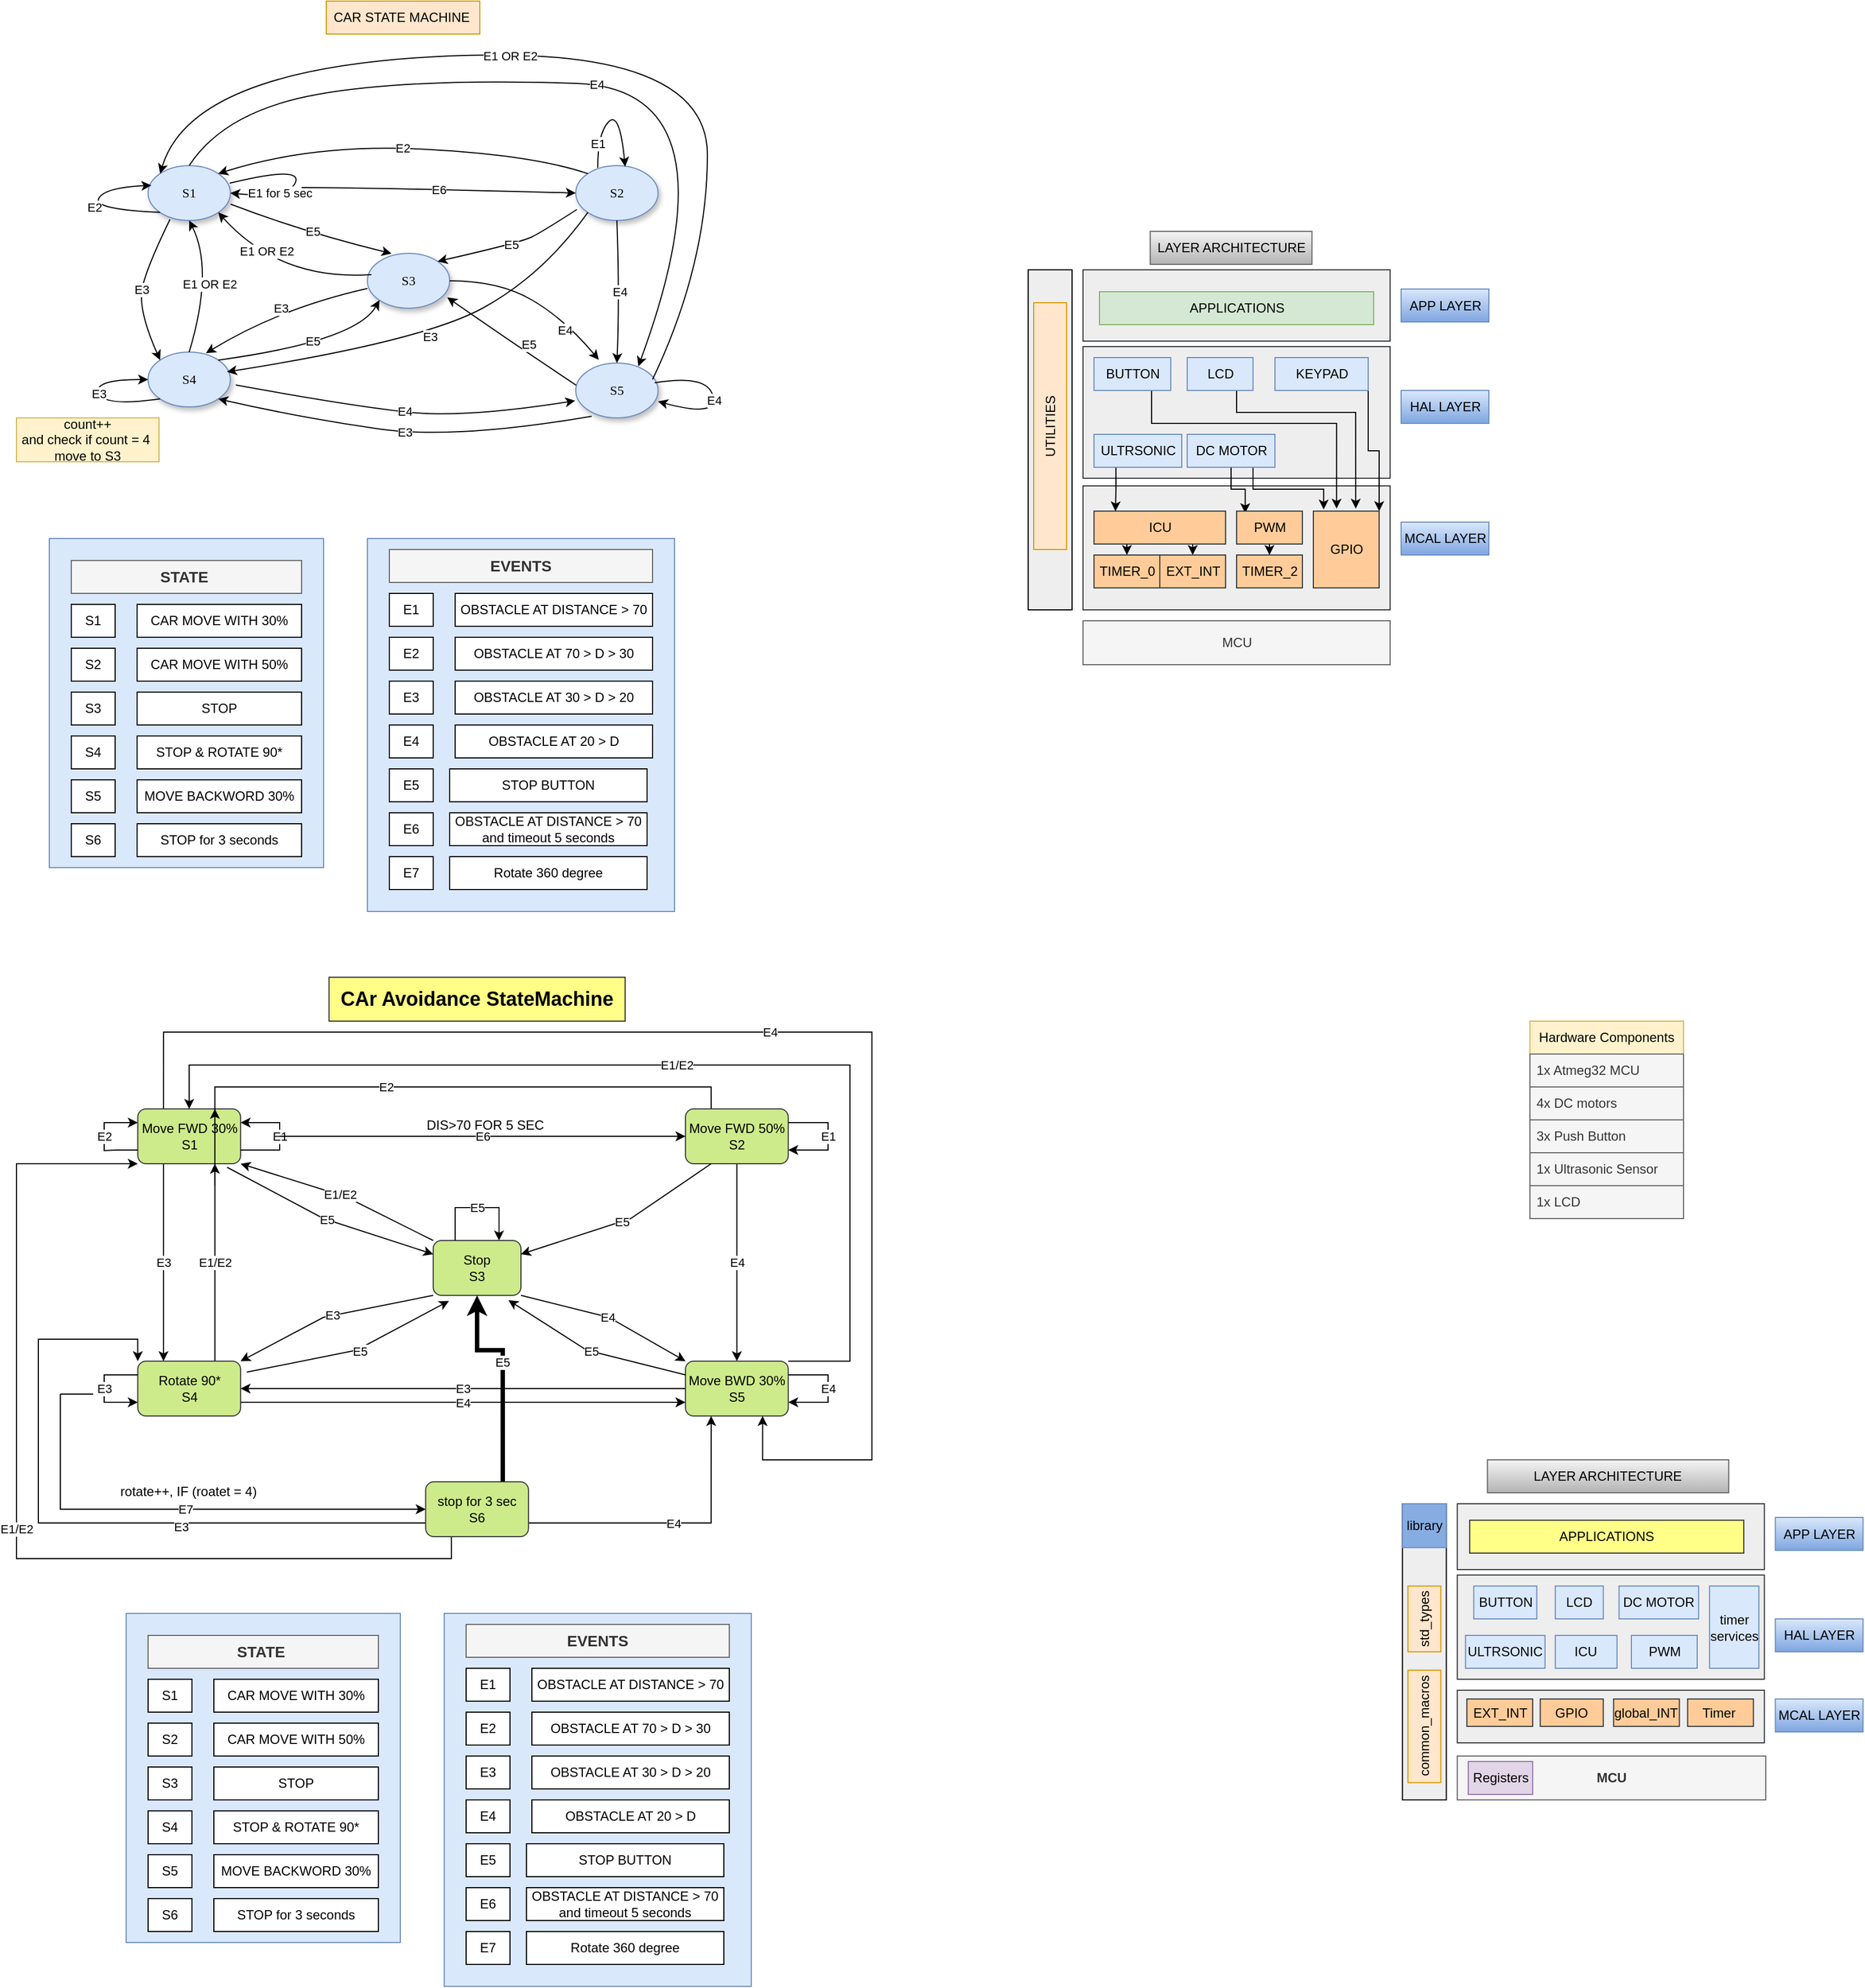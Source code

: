 <mxfile version="21.6.6" type="device">
  <diagram name="Page-1" id="42789a77-a242-8287-6e28-9cd8cfd52e62">
    <mxGraphModel dx="704" dy="357" grid="1" gridSize="10" guides="1" tooltips="1" connect="1" arrows="1" fold="1" page="1" pageScale="1" pageWidth="1100" pageHeight="850" background="none" math="0" shadow="0">
      <root>
        <mxCell id="0" />
        <mxCell id="1" parent="0" />
        <mxCell id="SS5bU4MkyFG-sna4vpcN-107" value="" style="rounded=0;whiteSpace=wrap;html=1;fillColor=#eeeeee;strokeColor=#36393d;" parent="1" vertex="1">
          <mxGeometry x="1192.5" y="265" width="280" height="65" as="geometry" />
        </mxCell>
        <mxCell id="SS5bU4MkyFG-sna4vpcN-106" value="" style="rounded=0;whiteSpace=wrap;html=1;fillColor=#eeeeee;strokeColor=#36393d;" parent="1" vertex="1">
          <mxGeometry x="1192.5" y="462" width="280" height="113" as="geometry" />
        </mxCell>
        <mxCell id="SS5bU4MkyFG-sna4vpcN-105" value="" style="rounded=0;whiteSpace=wrap;html=1;fillColor=#eeeeee;strokeColor=#36393d;" parent="1" vertex="1">
          <mxGeometry x="1192.5" y="335" width="280" height="120" as="geometry" />
        </mxCell>
        <mxCell id="1ea317790d2ca983-8" value="S3" style="ellipse;whiteSpace=wrap;html=1;rounded=0;shadow=1;comic=0;labelBackgroundColor=none;strokeWidth=1;fontFamily=Verdana;fontSize=12;align=center;fillColor=#dae8fc;strokeColor=#6c8ebf;" parent="1" vertex="1">
          <mxGeometry x="540" y="250" width="75" height="50" as="geometry" />
        </mxCell>
        <mxCell id="SS5bU4MkyFG-sna4vpcN-3" value="S1" style="ellipse;whiteSpace=wrap;html=1;rounded=0;shadow=1;comic=0;labelBackgroundColor=none;strokeWidth=1;fontFamily=Verdana;fontSize=12;align=center;fillColor=#dae8fc;strokeColor=#6c8ebf;" parent="1" vertex="1">
          <mxGeometry x="340" y="170" width="75" height="50" as="geometry" />
        </mxCell>
        <mxCell id="SS5bU4MkyFG-sna4vpcN-4" value="S2" style="ellipse;whiteSpace=wrap;html=1;rounded=0;shadow=1;comic=0;labelBackgroundColor=none;strokeWidth=1;fontFamily=Verdana;fontSize=12;align=center;fillColor=#dae8fc;strokeColor=#6c8ebf;" parent="1" vertex="1">
          <mxGeometry x="730" y="170" width="75" height="50" as="geometry" />
        </mxCell>
        <mxCell id="SS5bU4MkyFG-sna4vpcN-5" value="S4" style="ellipse;whiteSpace=wrap;html=1;rounded=0;shadow=1;comic=0;labelBackgroundColor=none;strokeWidth=1;fontFamily=Verdana;fontSize=12;align=center;fillColor=#dae8fc;strokeColor=#6c8ebf;" parent="1" vertex="1">
          <mxGeometry x="340" y="340" width="75" height="50" as="geometry" />
        </mxCell>
        <mxCell id="SS5bU4MkyFG-sna4vpcN-6" value="S5" style="ellipse;whiteSpace=wrap;html=1;rounded=0;shadow=1;comic=0;labelBackgroundColor=none;strokeWidth=1;fontFamily=Verdana;fontSize=12;align=center;fillColor=#dae8fc;strokeColor=#6c8ebf;" parent="1" vertex="1">
          <mxGeometry x="730" y="350" width="75" height="50" as="geometry" />
        </mxCell>
        <mxCell id="SS5bU4MkyFG-sna4vpcN-9" value="E2" style="curved=1;endArrow=classic;html=1;rounded=0;exitX=0;exitY=0;exitDx=0;exitDy=0;entryX=1;entryY=0;entryDx=0;entryDy=0;" parent="1" source="SS5bU4MkyFG-sna4vpcN-4" target="SS5bU4MkyFG-sna4vpcN-3" edge="1">
          <mxGeometry width="50" height="50" relative="1" as="geometry">
            <mxPoint x="570" y="310" as="sourcePoint" />
            <mxPoint x="620" y="260" as="targetPoint" />
            <Array as="points">
              <mxPoint x="690" y="160" />
              <mxPoint x="490" y="150" />
            </Array>
          </mxGeometry>
        </mxCell>
        <mxCell id="SS5bU4MkyFG-sna4vpcN-10" value="E2" style="curved=1;endArrow=classic;html=1;rounded=0;exitX=0;exitY=1;exitDx=0;exitDy=0;entryX=0.04;entryY=0.36;entryDx=0;entryDy=0;entryPerimeter=0;" parent="1" source="SS5bU4MkyFG-sna4vpcN-3" target="SS5bU4MkyFG-sna4vpcN-3" edge="1">
          <mxGeometry width="50" height="50" relative="1" as="geometry">
            <mxPoint x="280" y="150" as="sourcePoint" />
            <mxPoint x="330" y="100" as="targetPoint" />
            <Array as="points">
              <mxPoint x="290" y="210" />
              <mxPoint x="300" y="190" />
            </Array>
          </mxGeometry>
        </mxCell>
        <mxCell id="SS5bU4MkyFG-sna4vpcN-11" value="E1 OR E2" style="curved=1;endArrow=classic;html=1;rounded=0;exitX=0.5;exitY=0;exitDx=0;exitDy=0;entryX=0.5;entryY=1;entryDx=0;entryDy=0;" parent="1" source="SS5bU4MkyFG-sna4vpcN-5" target="SS5bU4MkyFG-sna4vpcN-3" edge="1">
          <mxGeometry width="50" height="50" relative="1" as="geometry">
            <mxPoint x="370" y="315" as="sourcePoint" />
            <mxPoint x="420" y="265" as="targetPoint" />
            <Array as="points">
              <mxPoint x="400" y="265" />
            </Array>
          </mxGeometry>
        </mxCell>
        <mxCell id="SS5bU4MkyFG-sna4vpcN-12" value="E3" style="curved=1;endArrow=classic;html=1;rounded=0;exitX=0.267;exitY=0.98;exitDx=0;exitDy=0;exitPerimeter=0;entryX=0;entryY=0;entryDx=0;entryDy=0;" parent="1" source="SS5bU4MkyFG-sna4vpcN-3" target="SS5bU4MkyFG-sna4vpcN-5" edge="1">
          <mxGeometry width="50" height="50" relative="1" as="geometry">
            <mxPoint x="210" y="320" as="sourcePoint" />
            <mxPoint x="260" y="270" as="targetPoint" />
            <Array as="points">
              <mxPoint x="340" y="260" />
              <mxPoint x="330" y="300" />
            </Array>
          </mxGeometry>
        </mxCell>
        <mxCell id="SS5bU4MkyFG-sna4vpcN-13" value="E3" style="curved=1;endArrow=classic;html=1;rounded=0;entryX=0;entryY=0.5;entryDx=0;entryDy=0;exitX=0;exitY=1;exitDx=0;exitDy=0;" parent="1" source="SS5bU4MkyFG-sna4vpcN-5" target="SS5bU4MkyFG-sna4vpcN-5" edge="1">
          <mxGeometry width="50" height="50" relative="1" as="geometry">
            <mxPoint x="250" y="420" as="sourcePoint" />
            <mxPoint x="300" y="370" as="targetPoint" />
            <Array as="points">
              <mxPoint x="300" y="390" />
              <mxPoint x="290" y="365" />
            </Array>
          </mxGeometry>
        </mxCell>
        <mxCell id="SS5bU4MkyFG-sna4vpcN-14" value="E1 OR E2" style="curved=1;endArrow=classic;html=1;rounded=0;exitX=0.049;exitY=0.387;exitDx=0;exitDy=0;entryX=1;entryY=1;entryDx=0;entryDy=0;exitPerimeter=0;" parent="1" source="1ea317790d2ca983-8" target="SS5bU4MkyFG-sna4vpcN-3" edge="1">
          <mxGeometry x="0.337" y="-9" width="50" height="50" relative="1" as="geometry">
            <mxPoint x="460" y="250" as="sourcePoint" />
            <mxPoint x="510" y="200" as="targetPoint" />
            <Array as="points">
              <mxPoint x="460" y="275" />
            </Array>
            <mxPoint as="offset" />
          </mxGeometry>
        </mxCell>
        <mxCell id="SS5bU4MkyFG-sna4vpcN-15" value="E3" style="curved=1;endArrow=classic;html=1;rounded=0;exitX=0;exitY=0.64;exitDx=0;exitDy=0;exitPerimeter=0;entryX=0.704;entryY=0.02;entryDx=0;entryDy=0;entryPerimeter=0;" parent="1" source="1ea317790d2ca983-8" target="SS5bU4MkyFG-sna4vpcN-5" edge="1">
          <mxGeometry width="50" height="50" relative="1" as="geometry">
            <mxPoint x="440" y="390" as="sourcePoint" />
            <mxPoint x="490" y="340" as="targetPoint" />
            <Array as="points">
              <mxPoint x="460" y="300" />
            </Array>
          </mxGeometry>
        </mxCell>
        <mxCell id="SS5bU4MkyFG-sna4vpcN-16" value="E4" style="curved=1;endArrow=classic;html=1;rounded=0;exitX=1;exitY=0.5;exitDx=0;exitDy=0;entryX=0.28;entryY=-0.06;entryDx=0;entryDy=0;entryPerimeter=0;" parent="1" source="1ea317790d2ca983-8" target="SS5bU4MkyFG-sna4vpcN-6" edge="1">
          <mxGeometry x="0.501" y="-6" width="50" height="50" relative="1" as="geometry">
            <mxPoint x="670" y="280" as="sourcePoint" />
            <mxPoint x="720" y="230" as="targetPoint" />
            <Array as="points">
              <mxPoint x="660" y="275" />
              <mxPoint x="720" y="310" />
            </Array>
            <mxPoint as="offset" />
          </mxGeometry>
        </mxCell>
        <mxCell id="SS5bU4MkyFG-sna4vpcN-17" value="E4" style="curved=1;endArrow=classic;html=1;rounded=0;exitX=0.96;exitY=0.36;exitDx=0;exitDy=0;exitPerimeter=0;entryX=1;entryY=0.7;entryDx=0;entryDy=0;entryPerimeter=0;" parent="1" source="SS5bU4MkyFG-sna4vpcN-6" target="SS5bU4MkyFG-sna4vpcN-6" edge="1">
          <mxGeometry width="50" height="50" relative="1" as="geometry">
            <mxPoint x="830" y="340" as="sourcePoint" />
            <mxPoint x="880" y="290" as="targetPoint" />
            <Array as="points">
              <mxPoint x="850" y="360" />
              <mxPoint x="860" y="400" />
            </Array>
          </mxGeometry>
        </mxCell>
        <mxCell id="SS5bU4MkyFG-sna4vpcN-18" value="E4" style="curved=1;endArrow=classic;html=1;rounded=0;exitX=0.5;exitY=1;exitDx=0;exitDy=0;entryX=0.5;entryY=0;entryDx=0;entryDy=0;" parent="1" source="SS5bU4MkyFG-sna4vpcN-4" target="SS5bU4MkyFG-sna4vpcN-6" edge="1">
          <mxGeometry width="50" height="50" relative="1" as="geometry">
            <mxPoint x="830" y="230" as="sourcePoint" />
            <mxPoint x="880" y="180" as="targetPoint" />
            <Array as="points">
              <mxPoint x="770" y="290" />
            </Array>
          </mxGeometry>
        </mxCell>
        <mxCell id="SS5bU4MkyFG-sna4vpcN-19" value="E4" style="curved=1;endArrow=classic;html=1;rounded=0;exitX=0.5;exitY=0;exitDx=0;exitDy=0;entryX=0.76;entryY=0.06;entryDx=0;entryDy=0;entryPerimeter=0;" parent="1" source="SS5bU4MkyFG-sna4vpcN-3" target="SS5bU4MkyFG-sna4vpcN-6" edge="1">
          <mxGeometry width="50" height="50" relative="1" as="geometry">
            <mxPoint x="400" y="120" as="sourcePoint" />
            <mxPoint x="450" y="70" as="targetPoint" />
            <Array as="points">
              <mxPoint x="410" y="120" />
              <mxPoint x="580" y="90" />
              <mxPoint x="880" y="100" />
            </Array>
          </mxGeometry>
        </mxCell>
        <mxCell id="SS5bU4MkyFG-sna4vpcN-20" value="E1 OR E2" style="curved=1;endArrow=classic;html=1;rounded=0;exitX=0.933;exitY=0.3;exitDx=0;exitDy=0;exitPerimeter=0;entryX=0;entryY=0;entryDx=0;entryDy=0;" parent="1" source="SS5bU4MkyFG-sna4vpcN-6" target="SS5bU4MkyFG-sna4vpcN-3" edge="1">
          <mxGeometry x="0.118" y="2" width="50" height="50" relative="1" as="geometry">
            <mxPoint x="830" y="340" as="sourcePoint" />
            <mxPoint x="880" y="290" as="targetPoint" />
            <Array as="points">
              <mxPoint x="850" y="260" />
              <mxPoint x="850" y="60" />
              <mxPoint x="380" y="80" />
            </Array>
            <mxPoint as="offset" />
          </mxGeometry>
        </mxCell>
        <mxCell id="SS5bU4MkyFG-sna4vpcN-21" value="E4" style="curved=1;endArrow=classic;html=1;rounded=0;entryX=-0.007;entryY=0.687;entryDx=0;entryDy=0;entryPerimeter=0;" parent="1" target="SS5bU4MkyFG-sna4vpcN-6" edge="1">
          <mxGeometry width="50" height="50" relative="1" as="geometry">
            <mxPoint x="420" y="370" as="sourcePoint" />
            <mxPoint x="620" y="300" as="targetPoint" />
            <Array as="points">
              <mxPoint x="530" y="390" />
              <mxPoint x="630" y="400" />
            </Array>
          </mxGeometry>
        </mxCell>
        <mxCell id="SS5bU4MkyFG-sna4vpcN-22" value="E3" style="curved=1;endArrow=classic;html=1;rounded=0;entryX=1;entryY=1;entryDx=0;entryDy=0;exitX=0.193;exitY=0.97;exitDx=0;exitDy=0;exitPerimeter=0;" parent="1" source="SS5bU4MkyFG-sna4vpcN-6" target="SS5bU4MkyFG-sna4vpcN-5" edge="1">
          <mxGeometry width="50" height="50" relative="1" as="geometry">
            <mxPoint x="460" y="430" as="sourcePoint" />
            <mxPoint x="510" y="380" as="targetPoint" />
            <Array as="points">
              <mxPoint x="620" y="420" />
              <mxPoint x="480" y="400" />
            </Array>
          </mxGeometry>
        </mxCell>
        <mxCell id="SS5bU4MkyFG-sna4vpcN-23" value="E3" style="curved=1;endArrow=classic;html=1;rounded=0;exitX=0;exitY=1;exitDx=0;exitDy=0;entryX=0.96;entryY=0.36;entryDx=0;entryDy=0;entryPerimeter=0;" parent="1" source="SS5bU4MkyFG-sna4vpcN-4" target="SS5bU4MkyFG-sna4vpcN-5" edge="1">
          <mxGeometry width="50" height="50" relative="1" as="geometry">
            <mxPoint x="630" y="260" as="sourcePoint" />
            <mxPoint x="680" y="210" as="targetPoint" />
            <Array as="points">
              <mxPoint x="700" y="270" />
              <mxPoint x="590" y="330" />
            </Array>
          </mxGeometry>
        </mxCell>
        <mxCell id="SS5bU4MkyFG-sna4vpcN-24" value="E1" style="curved=1;endArrow=classic;html=1;rounded=0;exitX=0.267;exitY=0.04;exitDx=0;exitDy=0;exitPerimeter=0;entryX=0.6;entryY=0.02;entryDx=0;entryDy=0;entryPerimeter=0;" parent="1" source="SS5bU4MkyFG-sna4vpcN-4" target="SS5bU4MkyFG-sna4vpcN-4" edge="1">
          <mxGeometry x="-0.606" width="50" height="50" relative="1" as="geometry">
            <mxPoint x="710" y="150" as="sourcePoint" />
            <mxPoint x="760" y="100" as="targetPoint" />
            <Array as="points">
              <mxPoint x="750" y="140" />
              <mxPoint x="770" y="120" />
            </Array>
            <mxPoint as="offset" />
          </mxGeometry>
        </mxCell>
        <mxCell id="SS5bU4MkyFG-sna4vpcN-72" value="CAR STATE MACHINE&amp;nbsp;" style="text;html=1;strokeColor=#d79b00;fillColor=#ffe6cc;align=center;verticalAlign=middle;whiteSpace=wrap;rounded=0;" parent="1" vertex="1">
          <mxGeometry x="502.5" y="20" width="140" height="30" as="geometry" />
        </mxCell>
        <mxCell id="SS5bU4MkyFG-sna4vpcN-73" value="APPLICATIONS" style="rounded=0;whiteSpace=wrap;html=1;fillColor=#d5e8d4;strokeColor=#82b366;" parent="1" vertex="1">
          <mxGeometry x="1207.5" y="285" width="250" height="30" as="geometry" />
        </mxCell>
        <mxCell id="SS5bU4MkyFG-sna4vpcN-97" style="edgeStyle=orthogonalEdgeStyle;rounded=0;orthogonalLoop=1;jettySize=auto;html=1;exitX=0.5;exitY=1;exitDx=0;exitDy=0;entryX=0.131;entryY=0.061;entryDx=0;entryDy=0;entryPerimeter=0;" parent="1" source="SS5bU4MkyFG-sna4vpcN-75" target="SS5bU4MkyFG-sna4vpcN-84" edge="1">
          <mxGeometry relative="1" as="geometry" />
        </mxCell>
        <mxCell id="SS5bU4MkyFG-sna4vpcN-98" style="edgeStyle=orthogonalEdgeStyle;rounded=0;orthogonalLoop=1;jettySize=auto;html=1;exitX=0.75;exitY=1;exitDx=0;exitDy=0;entryX=0.157;entryY=-0.021;entryDx=0;entryDy=0;entryPerimeter=0;" parent="1" source="SS5bU4MkyFG-sna4vpcN-75" target="SS5bU4MkyFG-sna4vpcN-85" edge="1">
          <mxGeometry relative="1" as="geometry" />
        </mxCell>
        <mxCell id="SS5bU4MkyFG-sna4vpcN-75" value="DC MOTOR" style="rounded=0;whiteSpace=wrap;html=1;fillColor=#dae8fc;strokeColor=#6c8ebf;" parent="1" vertex="1">
          <mxGeometry x="1287.5" y="415" width="80" height="30" as="geometry" />
        </mxCell>
        <mxCell id="SS5bU4MkyFG-sna4vpcN-96" style="edgeStyle=orthogonalEdgeStyle;rounded=0;orthogonalLoop=1;jettySize=auto;html=1;exitX=0.25;exitY=1;exitDx=0;exitDy=0;entryX=0.163;entryY=0.006;entryDx=0;entryDy=0;entryPerimeter=0;" parent="1" source="SS5bU4MkyFG-sna4vpcN-76" target="SS5bU4MkyFG-sna4vpcN-81" edge="1">
          <mxGeometry relative="1" as="geometry" />
        </mxCell>
        <mxCell id="SS5bU4MkyFG-sna4vpcN-76" value="ULTRSONIC" style="rounded=0;whiteSpace=wrap;html=1;fillColor=#dae8fc;strokeColor=#6c8ebf;" parent="1" vertex="1">
          <mxGeometry x="1202.5" y="415" width="80" height="30" as="geometry" />
        </mxCell>
        <mxCell id="SS5bU4MkyFG-sna4vpcN-103" style="edgeStyle=orthogonalEdgeStyle;rounded=0;orthogonalLoop=1;jettySize=auto;html=1;exitX=0.75;exitY=1;exitDx=0;exitDy=0;entryX=0.353;entryY=-0.033;entryDx=0;entryDy=0;entryPerimeter=0;" parent="1" source="SS5bU4MkyFG-sna4vpcN-77" target="SS5bU4MkyFG-sna4vpcN-85" edge="1">
          <mxGeometry relative="1" as="geometry">
            <Array as="points">
              <mxPoint x="1255.5" y="405" />
              <mxPoint x="1423.5" y="405" />
            </Array>
          </mxGeometry>
        </mxCell>
        <mxCell id="SS5bU4MkyFG-sna4vpcN-77" value="BUTTON" style="rounded=0;whiteSpace=wrap;html=1;fillColor=#dae8fc;strokeColor=#6c8ebf;" parent="1" vertex="1">
          <mxGeometry x="1202.5" y="345" width="70" height="30" as="geometry" />
        </mxCell>
        <mxCell id="SS5bU4MkyFG-sna4vpcN-102" style="edgeStyle=orthogonalEdgeStyle;rounded=0;orthogonalLoop=1;jettySize=auto;html=1;exitX=1;exitY=1;exitDx=0;exitDy=0;entryX=1;entryY=0;entryDx=0;entryDy=0;" parent="1" source="SS5bU4MkyFG-sna4vpcN-78" target="SS5bU4MkyFG-sna4vpcN-85" edge="1">
          <mxGeometry relative="1" as="geometry" />
        </mxCell>
        <mxCell id="SS5bU4MkyFG-sna4vpcN-78" value="KEYPAD" style="rounded=0;whiteSpace=wrap;html=1;fillColor=#dae8fc;strokeColor=#6c8ebf;" parent="1" vertex="1">
          <mxGeometry x="1367.5" y="345" width="85" height="30" as="geometry" />
        </mxCell>
        <mxCell id="SS5bU4MkyFG-sna4vpcN-104" style="edgeStyle=orthogonalEdgeStyle;rounded=0;orthogonalLoop=1;jettySize=auto;html=1;exitX=0.75;exitY=1;exitDx=0;exitDy=0;entryX=0.644;entryY=-0.033;entryDx=0;entryDy=0;entryPerimeter=0;" parent="1" source="SS5bU4MkyFG-sna4vpcN-79" target="SS5bU4MkyFG-sna4vpcN-85" edge="1">
          <mxGeometry relative="1" as="geometry">
            <Array as="points">
              <mxPoint x="1332.5" y="395" />
              <mxPoint x="1441.5" y="395" />
            </Array>
          </mxGeometry>
        </mxCell>
        <mxCell id="SS5bU4MkyFG-sna4vpcN-79" value="LCD" style="rounded=0;whiteSpace=wrap;html=1;fillColor=#dae8fc;strokeColor=#6c8ebf;" parent="1" vertex="1">
          <mxGeometry x="1287.5" y="345" width="60" height="30" as="geometry" />
        </mxCell>
        <mxCell id="SS5bU4MkyFG-sna4vpcN-88" style="edgeStyle=orthogonalEdgeStyle;rounded=0;orthogonalLoop=1;jettySize=auto;html=1;exitX=0.25;exitY=1;exitDx=0;exitDy=0;entryX=0.5;entryY=0;entryDx=0;entryDy=0;" parent="1" source="SS5bU4MkyFG-sna4vpcN-81" target="SS5bU4MkyFG-sna4vpcN-82" edge="1">
          <mxGeometry relative="1" as="geometry" />
        </mxCell>
        <mxCell id="SS5bU4MkyFG-sna4vpcN-89" style="edgeStyle=orthogonalEdgeStyle;rounded=0;orthogonalLoop=1;jettySize=auto;html=1;exitX=0.75;exitY=1;exitDx=0;exitDy=0;entryX=0.5;entryY=0;entryDx=0;entryDy=0;" parent="1" source="SS5bU4MkyFG-sna4vpcN-81" target="SS5bU4MkyFG-sna4vpcN-83" edge="1">
          <mxGeometry relative="1" as="geometry" />
        </mxCell>
        <mxCell id="SS5bU4MkyFG-sna4vpcN-81" value="ICU" style="rounded=0;whiteSpace=wrap;html=1;fillColor=#ffcc99;strokeColor=#36393d;" parent="1" vertex="1">
          <mxGeometry x="1202.5" y="485" width="120" height="30" as="geometry" />
        </mxCell>
        <mxCell id="SS5bU4MkyFG-sna4vpcN-82" value="TIMER_0" style="rounded=0;whiteSpace=wrap;html=1;fillColor=#ffcc99;strokeColor=#36393d;" parent="1" vertex="1">
          <mxGeometry x="1202.5" y="525" width="60" height="30" as="geometry" />
        </mxCell>
        <mxCell id="SS5bU4MkyFG-sna4vpcN-83" value="EXT_INT" style="rounded=0;whiteSpace=wrap;html=1;fillColor=#ffcc99;strokeColor=#36393d;" parent="1" vertex="1">
          <mxGeometry x="1262.5" y="525" width="60" height="30" as="geometry" />
        </mxCell>
        <mxCell id="SS5bU4MkyFG-sna4vpcN-90" style="edgeStyle=orthogonalEdgeStyle;rounded=0;orthogonalLoop=1;jettySize=auto;html=1;exitX=0.5;exitY=1;exitDx=0;exitDy=0;entryX=0.5;entryY=0;entryDx=0;entryDy=0;" parent="1" source="SS5bU4MkyFG-sna4vpcN-84" target="SS5bU4MkyFG-sna4vpcN-86" edge="1">
          <mxGeometry relative="1" as="geometry" />
        </mxCell>
        <mxCell id="SS5bU4MkyFG-sna4vpcN-84" value="PWM" style="rounded=0;whiteSpace=wrap;html=1;fillColor=#ffcc99;strokeColor=#36393d;" parent="1" vertex="1">
          <mxGeometry x="1332.5" y="485" width="60" height="30" as="geometry" />
        </mxCell>
        <mxCell id="SS5bU4MkyFG-sna4vpcN-85" value="GPIO" style="rounded=0;whiteSpace=wrap;html=1;fillColor=#ffcc99;strokeColor=#36393d;" parent="1" vertex="1">
          <mxGeometry x="1402.5" y="485" width="60" height="70" as="geometry" />
        </mxCell>
        <mxCell id="SS5bU4MkyFG-sna4vpcN-86" value="TIMER_2" style="rounded=0;whiteSpace=wrap;html=1;fillColor=#ffcc99;strokeColor=#36393d;" parent="1" vertex="1">
          <mxGeometry x="1332.5" y="525" width="60" height="30" as="geometry" />
        </mxCell>
        <mxCell id="DvRveqG8JQxmg89XwYBU-1" value="" style="rounded=0;whiteSpace=wrap;html=1;fillColor=#eeeeee;" parent="1" vertex="1">
          <mxGeometry x="1142.5" y="265" width="40" height="310" as="geometry" />
        </mxCell>
        <mxCell id="DvRveqG8JQxmg89XwYBU-2" value="UTILITIES" style="text;html=1;strokeColor=#d79b00;fillColor=#ffe6cc;align=center;verticalAlign=middle;whiteSpace=wrap;rounded=0;rotation=-90;" parent="1" vertex="1">
          <mxGeometry x="1050" y="392.5" width="225" height="30" as="geometry" />
        </mxCell>
        <mxCell id="DvRveqG8JQxmg89XwYBU-3" value="MCU" style="rounded=0;whiteSpace=wrap;html=1;fillColor=#f5f5f5;fontColor=#333333;strokeColor=#666666;" parent="1" vertex="1">
          <mxGeometry x="1192.5" y="585" width="280" height="40" as="geometry" />
        </mxCell>
        <mxCell id="DvRveqG8JQxmg89XwYBU-4" value="LAYER ARCHITECTURE" style="text;html=1;strokeColor=#666666;fillColor=#f5f5f5;align=center;verticalAlign=middle;whiteSpace=wrap;rounded=0;gradientColor=#b3b3b3;" parent="1" vertex="1">
          <mxGeometry x="1253.75" y="230" width="147.5" height="30" as="geometry" />
        </mxCell>
        <mxCell id="DvRveqG8JQxmg89XwYBU-5" value="APP LAYER" style="text;html=1;strokeColor=#6c8ebf;fillColor=#dae8fc;align=center;verticalAlign=middle;whiteSpace=wrap;rounded=0;gradientColor=#7ea6e0;" parent="1" vertex="1">
          <mxGeometry x="1482.5" y="282.5" width="80" height="30" as="geometry" />
        </mxCell>
        <mxCell id="DvRveqG8JQxmg89XwYBU-8" value="HAL LAYER" style="text;html=1;strokeColor=#6c8ebf;fillColor=#dae8fc;align=center;verticalAlign=middle;whiteSpace=wrap;rounded=0;gradientColor=#7ea6e0;" parent="1" vertex="1">
          <mxGeometry x="1482.5" y="375" width="80" height="30" as="geometry" />
        </mxCell>
        <mxCell id="DvRveqG8JQxmg89XwYBU-9" value="MCAL LAYER" style="text;html=1;strokeColor=#6c8ebf;fillColor=#dae8fc;align=center;verticalAlign=middle;whiteSpace=wrap;rounded=0;gradientColor=#7ea6e0;" parent="1" vertex="1">
          <mxGeometry x="1482.5" y="495" width="80" height="30" as="geometry" />
        </mxCell>
        <mxCell id="9ENpz1L2fsChAozrD9hT-6" value="E5" style="curved=1;endArrow=classic;html=1;rounded=0;entryX=1;entryY=0;entryDx=0;entryDy=0;exitX=0.013;exitY=0.8;exitDx=0;exitDy=0;exitPerimeter=0;" parent="1" source="SS5bU4MkyFG-sna4vpcN-4" target="1ea317790d2ca983-8" edge="1">
          <mxGeometry width="50" height="50" relative="1" as="geometry">
            <mxPoint x="660" y="270" as="sourcePoint" />
            <mxPoint x="710" y="220" as="targetPoint" />
            <Array as="points">
              <mxPoint x="700" y="230" />
              <mxPoint x="680" y="240" />
            </Array>
          </mxGeometry>
        </mxCell>
        <mxCell id="9ENpz1L2fsChAozrD9hT-7" value="E5" style="curved=1;endArrow=classic;html=1;rounded=0;entryX=0.971;entryY=0.803;entryDx=0;entryDy=0;exitX=0.004;exitY=0.403;exitDx=0;exitDy=0;exitPerimeter=0;entryPerimeter=0;" parent="1" source="SS5bU4MkyFG-sna4vpcN-6" target="1ea317790d2ca983-8" edge="1">
          <mxGeometry x="-0.206" y="-7" width="50" height="50" relative="1" as="geometry">
            <mxPoint x="741" y="220" as="sourcePoint" />
            <mxPoint x="614" y="267" as="targetPoint" />
            <Array as="points">
              <mxPoint x="670" y="330" />
            </Array>
            <mxPoint as="offset" />
          </mxGeometry>
        </mxCell>
        <mxCell id="9ENpz1L2fsChAozrD9hT-11" value="E5" style="curved=1;endArrow=classic;html=1;rounded=0;exitX=1;exitY=0;exitDx=0;exitDy=0;entryX=0;entryY=1;entryDx=0;entryDy=0;" parent="1" source="SS5bU4MkyFG-sna4vpcN-5" target="1ea317790d2ca983-8" edge="1">
          <mxGeometry x="0.03" y="5" width="50" height="50" relative="1" as="geometry">
            <mxPoint x="561" y="303" as="sourcePoint" />
            <mxPoint x="590" y="360" as="targetPoint" />
            <Array as="points">
              <mxPoint x="530" y="330" />
            </Array>
            <mxPoint as="offset" />
          </mxGeometry>
        </mxCell>
        <mxCell id="9ENpz1L2fsChAozrD9hT-12" value="E5" style="curved=1;endArrow=classic;html=1;rounded=0;entryX=0.293;entryY=0.003;entryDx=0;entryDy=0;exitX=1.004;exitY=0.703;exitDx=0;exitDy=0;entryPerimeter=0;exitPerimeter=0;" parent="1" source="SS5bU4MkyFG-sna4vpcN-3" target="1ea317790d2ca983-8" edge="1">
          <mxGeometry x="0.028" y="2" width="50" height="50" relative="1" as="geometry">
            <mxPoint x="370" y="80" as="sourcePoint" />
            <mxPoint x="230" y="140" as="targetPoint" />
            <Array as="points">
              <mxPoint x="480" y="230" />
            </Array>
            <mxPoint as="offset" />
          </mxGeometry>
        </mxCell>
        <mxCell id="9ENpz1L2fsChAozrD9hT-17" value="E1 for 5 sec" style="curved=1;endArrow=classic;html=1;rounded=0;exitX=0.993;exitY=0.32;exitDx=0;exitDy=0;entryX=1;entryY=0.5;entryDx=0;entryDy=0;exitPerimeter=0;" parent="1" source="SS5bU4MkyFG-sna4vpcN-3" target="SS5bU4MkyFG-sna4vpcN-3" edge="1">
          <mxGeometry x="0.417" y="-4" width="50" height="50" relative="1" as="geometry">
            <mxPoint x="520" y="205" as="sourcePoint" />
            <mxPoint x="512" y="180" as="targetPoint" />
            <Array as="points">
              <mxPoint x="480" y="170" />
              <mxPoint x="469" y="200" />
            </Array>
            <mxPoint as="offset" />
          </mxGeometry>
        </mxCell>
        <mxCell id="9ENpz1L2fsChAozrD9hT-18" value="E6" style="curved=1;endArrow=classic;html=1;rounded=0;entryX=0;entryY=0.5;entryDx=0;entryDy=0;" parent="1" target="SS5bU4MkyFG-sna4vpcN-4" edge="1">
          <mxGeometry width="50" height="50" relative="1" as="geometry">
            <mxPoint x="480" y="190" as="sourcePoint" />
            <mxPoint x="590" y="200" as="targetPoint" />
            <Array as="points">
              <mxPoint x="540" y="190" />
            </Array>
          </mxGeometry>
        </mxCell>
        <mxCell id="9ENpz1L2fsChAozrD9hT-19" value="count++&lt;br&gt;and check if count = 4&amp;nbsp;&lt;br&gt;move to S3" style="text;html=1;strokeColor=#d6b656;fillColor=#fff2cc;align=center;verticalAlign=middle;whiteSpace=wrap;rounded=0;" parent="1" vertex="1">
          <mxGeometry x="220" y="400" width="130" height="40" as="geometry" />
        </mxCell>
        <mxCell id="SS5bU4MkyFG-sna4vpcN-51" value="" style="rounded=0;whiteSpace=wrap;html=1;fillColor=#dae8fc;strokeColor=#6c8ebf;" parent="1" vertex="1">
          <mxGeometry x="250" y="510" width="250" height="300" as="geometry" />
        </mxCell>
        <mxCell id="SS5bU4MkyFG-sna4vpcN-39" value="&lt;font style=&quot;font-size: 14px;&quot;&gt;&lt;b&gt;STATE&amp;nbsp;&lt;/b&gt;&lt;/font&gt;" style="rounded=0;whiteSpace=wrap;html=1;fillColor=#f5f5f5;fontColor=#333333;strokeColor=#666666;" parent="1" vertex="1">
          <mxGeometry x="270" y="530" width="210" height="30" as="geometry" />
        </mxCell>
        <mxCell id="SS5bU4MkyFG-sna4vpcN-40" value="S1" style="rounded=0;whiteSpace=wrap;html=1;" parent="1" vertex="1">
          <mxGeometry x="270" y="570" width="40" height="30" as="geometry" />
        </mxCell>
        <mxCell id="SS5bU4MkyFG-sna4vpcN-41" value="S2" style="rounded=0;whiteSpace=wrap;html=1;" parent="1" vertex="1">
          <mxGeometry x="270" y="610" width="40" height="30" as="geometry" />
        </mxCell>
        <mxCell id="SS5bU4MkyFG-sna4vpcN-42" value="S3" style="rounded=0;whiteSpace=wrap;html=1;" parent="1" vertex="1">
          <mxGeometry x="270" y="650" width="40" height="30" as="geometry" />
        </mxCell>
        <mxCell id="SS5bU4MkyFG-sna4vpcN-43" value="S4" style="rounded=0;whiteSpace=wrap;html=1;" parent="1" vertex="1">
          <mxGeometry x="270" y="690" width="40" height="30" as="geometry" />
        </mxCell>
        <mxCell id="SS5bU4MkyFG-sna4vpcN-44" value="S5" style="rounded=0;whiteSpace=wrap;html=1;" parent="1" vertex="1">
          <mxGeometry x="270" y="730" width="40" height="30" as="geometry" />
        </mxCell>
        <mxCell id="SS5bU4MkyFG-sna4vpcN-45" value="CAR MOVE WITH 30%" style="rounded=0;whiteSpace=wrap;html=1;" parent="1" vertex="1">
          <mxGeometry x="330" y="570" width="150" height="30" as="geometry" />
        </mxCell>
        <mxCell id="SS5bU4MkyFG-sna4vpcN-47" value="CAR MOVE WITH 50%" style="rounded=0;whiteSpace=wrap;html=1;" parent="1" vertex="1">
          <mxGeometry x="330" y="610" width="150" height="30" as="geometry" />
        </mxCell>
        <mxCell id="SS5bU4MkyFG-sna4vpcN-48" value="STOP" style="rounded=0;whiteSpace=wrap;html=1;" parent="1" vertex="1">
          <mxGeometry x="330" y="650" width="150" height="30" as="geometry" />
        </mxCell>
        <mxCell id="SS5bU4MkyFG-sna4vpcN-49" value="STOP &amp;amp; ROTATE 90*" style="rounded=0;whiteSpace=wrap;html=1;" parent="1" vertex="1">
          <mxGeometry x="330" y="690" width="150" height="30" as="geometry" />
        </mxCell>
        <mxCell id="SS5bU4MkyFG-sna4vpcN-50" value="MOVE BACKWORD 30%" style="rounded=0;whiteSpace=wrap;html=1;" parent="1" vertex="1">
          <mxGeometry x="330" y="730" width="150" height="30" as="geometry" />
        </mxCell>
        <mxCell id="gw5v9N-Y3NUhydggyO3S-1" value="S6" style="rounded=0;whiteSpace=wrap;html=1;" parent="1" vertex="1">
          <mxGeometry x="270" y="770" width="40" height="30" as="geometry" />
        </mxCell>
        <mxCell id="gw5v9N-Y3NUhydggyO3S-2" value="STOP for 3 seconds" style="rounded=0;whiteSpace=wrap;html=1;" parent="1" vertex="1">
          <mxGeometry x="330" y="770" width="150" height="30" as="geometry" />
        </mxCell>
        <mxCell id="SS5bU4MkyFG-sna4vpcN-54" value="" style="rounded=0;whiteSpace=wrap;html=1;fillColor=#dae8fc;strokeColor=#6c8ebf;container=0;" parent="1" vertex="1">
          <mxGeometry x="540" y="510" width="280" height="340" as="geometry" />
        </mxCell>
        <mxCell id="SS5bU4MkyFG-sna4vpcN-55" value="&lt;font style=&quot;font-size: 14px;&quot;&gt;&lt;b&gt;EVENTS&lt;/b&gt;&lt;/font&gt;" style="rounded=0;whiteSpace=wrap;html=1;fillColor=#f5f5f5;fontColor=#333333;strokeColor=#666666;container=0;" parent="1" vertex="1">
          <mxGeometry x="560" y="520" width="240" height="30" as="geometry" />
        </mxCell>
        <mxCell id="SS5bU4MkyFG-sna4vpcN-56" value="E1" style="rounded=0;whiteSpace=wrap;html=1;container=0;" parent="1" vertex="1">
          <mxGeometry x="560" y="560" width="40" height="30" as="geometry" />
        </mxCell>
        <mxCell id="SS5bU4MkyFG-sna4vpcN-57" value="E2" style="rounded=0;whiteSpace=wrap;html=1;container=0;" parent="1" vertex="1">
          <mxGeometry x="560" y="600" width="40" height="30" as="geometry" />
        </mxCell>
        <mxCell id="SS5bU4MkyFG-sna4vpcN-58" value="E3" style="rounded=0;whiteSpace=wrap;html=1;container=0;" parent="1" vertex="1">
          <mxGeometry x="560" y="640" width="40" height="30" as="geometry" />
        </mxCell>
        <mxCell id="SS5bU4MkyFG-sna4vpcN-59" value="E4" style="rounded=0;whiteSpace=wrap;html=1;container=0;" parent="1" vertex="1">
          <mxGeometry x="560" y="680" width="40" height="30" as="geometry" />
        </mxCell>
        <mxCell id="SS5bU4MkyFG-sna4vpcN-61" value="OBSTACLE AT DISTANCE &amp;gt; 70" style="rounded=0;whiteSpace=wrap;html=1;container=0;" parent="1" vertex="1">
          <mxGeometry x="620" y="560" width="180" height="30" as="geometry" />
        </mxCell>
        <mxCell id="SS5bU4MkyFG-sna4vpcN-67" value="OBSTACLE AT 70 &amp;gt; D &amp;gt; 30" style="rounded=0;whiteSpace=wrap;html=1;container=0;" parent="1" vertex="1">
          <mxGeometry x="620" y="600" width="180" height="30" as="geometry" />
        </mxCell>
        <mxCell id="SS5bU4MkyFG-sna4vpcN-69" value="OBSTACLE AT 30 &amp;gt; D &amp;gt; 20" style="rounded=0;whiteSpace=wrap;html=1;container=0;" parent="1" vertex="1">
          <mxGeometry x="620" y="640" width="180" height="30" as="geometry" />
        </mxCell>
        <mxCell id="SS5bU4MkyFG-sna4vpcN-70" value="OBSTACLE AT 20 &amp;gt; D" style="rounded=0;whiteSpace=wrap;html=1;container=0;" parent="1" vertex="1">
          <mxGeometry x="620" y="680" width="180" height="30" as="geometry" />
        </mxCell>
        <mxCell id="9ENpz1L2fsChAozrD9hT-2" value="E5" style="rounded=0;whiteSpace=wrap;html=1;container=0;" parent="1" vertex="1">
          <mxGeometry x="560" y="720" width="40" height="30" as="geometry" />
        </mxCell>
        <mxCell id="9ENpz1L2fsChAozrD9hT-3" value="STOP BUTTON" style="rounded=0;whiteSpace=wrap;html=1;container=0;" parent="1" vertex="1">
          <mxGeometry x="615" y="720" width="180" height="30" as="geometry" />
        </mxCell>
        <mxCell id="9ENpz1L2fsChAozrD9hT-14" value="E6" style="rounded=0;whiteSpace=wrap;html=1;container=0;" parent="1" vertex="1">
          <mxGeometry x="560" y="760" width="40" height="30" as="geometry" />
        </mxCell>
        <mxCell id="9ENpz1L2fsChAozrD9hT-15" value="OBSTACLE AT DISTANCE &amp;gt; 70&lt;br&gt;and timeout 5 seconds" style="rounded=0;whiteSpace=wrap;html=1;container=0;" parent="1" vertex="1">
          <mxGeometry x="615" y="760" width="180" height="30" as="geometry" />
        </mxCell>
        <mxCell id="Hs7F93DwkZ2wTsMr0Azd-1" value="" style="rounded=0;whiteSpace=wrap;html=1;fillColor=#eeeeee;strokeColor=#36393d;" vertex="1" parent="1">
          <mxGeometry x="1533.75" y="1390" width="280" height="60" as="geometry" />
        </mxCell>
        <mxCell id="Hs7F93DwkZ2wTsMr0Azd-2" value="" style="rounded=0;whiteSpace=wrap;html=1;fillColor=#eeeeee;strokeColor=#36393d;" vertex="1" parent="1">
          <mxGeometry x="1533.75" y="1560" width="280" height="48" as="geometry" />
        </mxCell>
        <mxCell id="Hs7F93DwkZ2wTsMr0Azd-3" value="" style="rounded=0;whiteSpace=wrap;html=1;fillColor=#eeeeee;strokeColor=#36393d;" vertex="1" parent="1">
          <mxGeometry x="1533.75" y="1455" width="280" height="95" as="geometry" />
        </mxCell>
        <mxCell id="Hs7F93DwkZ2wTsMr0Azd-4" value="APPLICATIONS" style="rounded=0;whiteSpace=wrap;html=1;fillColor=#ffff88;strokeColor=#36393d;" vertex="1" parent="1">
          <mxGeometry x="1545" y="1405" width="250" height="30" as="geometry" />
        </mxCell>
        <mxCell id="Hs7F93DwkZ2wTsMr0Azd-7" value="DC MOTOR" style="rounded=0;whiteSpace=wrap;html=1;fillColor=#dae8fc;strokeColor=#6c8ebf;" vertex="1" parent="1">
          <mxGeometry x="1681.25" y="1465" width="72.5" height="30" as="geometry" />
        </mxCell>
        <mxCell id="Hs7F93DwkZ2wTsMr0Azd-9" value="ULTRSONIC" style="rounded=0;whiteSpace=wrap;html=1;fillColor=#dae8fc;strokeColor=#6c8ebf;" vertex="1" parent="1">
          <mxGeometry x="1541.25" y="1510" width="72.5" height="30" as="geometry" />
        </mxCell>
        <mxCell id="Hs7F93DwkZ2wTsMr0Azd-11" value="BUTTON" style="rounded=0;whiteSpace=wrap;html=1;fillColor=#dae8fc;strokeColor=#6c8ebf;" vertex="1" parent="1">
          <mxGeometry x="1548.75" y="1465" width="57.5" height="30" as="geometry" />
        </mxCell>
        <mxCell id="Hs7F93DwkZ2wTsMr0Azd-15" value="LCD" style="rounded=0;whiteSpace=wrap;html=1;fillColor=#dae8fc;strokeColor=#6c8ebf;" vertex="1" parent="1">
          <mxGeometry x="1623.12" y="1465" width="43.75" height="30" as="geometry" />
        </mxCell>
        <mxCell id="Hs7F93DwkZ2wTsMr0Azd-18" value="ICU" style="rounded=0;whiteSpace=wrap;html=1;fillColor=#dae8fc;strokeColor=#6c8ebf;" vertex="1" parent="1">
          <mxGeometry x="1623.12" y="1510" width="56.25" height="30" as="geometry" />
        </mxCell>
        <mxCell id="Hs7F93DwkZ2wTsMr0Azd-19" value="Timer&amp;nbsp;" style="rounded=0;whiteSpace=wrap;html=1;fillColor=#ffcc99;strokeColor=#36393d;" vertex="1" parent="1">
          <mxGeometry x="1743.75" y="1568" width="60" height="25" as="geometry" />
        </mxCell>
        <mxCell id="Hs7F93DwkZ2wTsMr0Azd-20" value="EXT_INT" style="rounded=0;whiteSpace=wrap;html=1;fillColor=#ffcc99;strokeColor=#36393d;" vertex="1" parent="1">
          <mxGeometry x="1542.5" y="1568" width="60" height="25" as="geometry" />
        </mxCell>
        <mxCell id="Hs7F93DwkZ2wTsMr0Azd-22" value="PWM" style="rounded=0;whiteSpace=wrap;html=1;fillColor=#dae8fc;strokeColor=#6c8ebf;" vertex="1" parent="1">
          <mxGeometry x="1692.5" y="1510" width="60" height="30" as="geometry" />
        </mxCell>
        <mxCell id="Hs7F93DwkZ2wTsMr0Azd-23" value="GPIO" style="rounded=0;whiteSpace=wrap;html=1;fillColor=#ffcc99;strokeColor=#36393d;" vertex="1" parent="1">
          <mxGeometry x="1609.37" y="1568" width="57.5" height="25" as="geometry" />
        </mxCell>
        <mxCell id="Hs7F93DwkZ2wTsMr0Azd-25" value="" style="rounded=0;whiteSpace=wrap;html=1;fillColor=#eeeeee;" vertex="1" parent="1">
          <mxGeometry x="1483.75" y="1390" width="40" height="270" as="geometry" />
        </mxCell>
        <mxCell id="Hs7F93DwkZ2wTsMr0Azd-26" value="std_types" style="text;html=1;strokeColor=#d79b00;fillColor=#ffe6cc;align=center;verticalAlign=middle;whiteSpace=wrap;rounded=0;rotation=-90;" vertex="1" parent="1">
          <mxGeometry x="1473.75" y="1480" width="60" height="30" as="geometry" />
        </mxCell>
        <mxCell id="Hs7F93DwkZ2wTsMr0Azd-27" value="&lt;b&gt;MCU&lt;/b&gt;" style="rounded=0;whiteSpace=wrap;html=1;fillColor=#f5f5f5;fontColor=#333333;strokeColor=#666666;" vertex="1" parent="1">
          <mxGeometry x="1533.75" y="1620" width="281.25" height="40" as="geometry" />
        </mxCell>
        <mxCell id="Hs7F93DwkZ2wTsMr0Azd-28" value="LAYER ARCHITECTURE" style="text;html=1;strokeColor=#666666;fillColor=#f5f5f5;align=center;verticalAlign=middle;whiteSpace=wrap;rounded=0;gradientColor=#b3b3b3;" vertex="1" parent="1">
          <mxGeometry x="1561.25" y="1350" width="220" height="30" as="geometry" />
        </mxCell>
        <mxCell id="Hs7F93DwkZ2wTsMr0Azd-29" value="APP LAYER" style="text;html=1;strokeColor=#6c8ebf;fillColor=#dae8fc;align=center;verticalAlign=middle;whiteSpace=wrap;rounded=0;gradientColor=#7ea6e0;" vertex="1" parent="1">
          <mxGeometry x="1823.75" y="1402.5" width="80" height="30" as="geometry" />
        </mxCell>
        <mxCell id="Hs7F93DwkZ2wTsMr0Azd-30" value="HAL LAYER" style="text;html=1;strokeColor=#6c8ebf;fillColor=#dae8fc;align=center;verticalAlign=middle;whiteSpace=wrap;rounded=0;gradientColor=#7ea6e0;" vertex="1" parent="1">
          <mxGeometry x="1823.75" y="1495" width="80" height="30" as="geometry" />
        </mxCell>
        <mxCell id="Hs7F93DwkZ2wTsMr0Azd-31" value="MCAL LAYER" style="text;html=1;strokeColor=#6c8ebf;fillColor=#dae8fc;align=center;verticalAlign=middle;whiteSpace=wrap;rounded=0;gradientColor=#7ea6e0;" vertex="1" parent="1">
          <mxGeometry x="1823.75" y="1568" width="80" height="30" as="geometry" />
        </mxCell>
        <mxCell id="Hs7F93DwkZ2wTsMr0Azd-32" value="timer services" style="rounded=0;whiteSpace=wrap;html=1;fillColor=#dae8fc;strokeColor=#6c8ebf;" vertex="1" parent="1">
          <mxGeometry x="1763.75" y="1465" width="45" height="75" as="geometry" />
        </mxCell>
        <mxCell id="Hs7F93DwkZ2wTsMr0Azd-33" value="global_INT" style="rounded=0;whiteSpace=wrap;html=1;fillColor=#ffcc99;strokeColor=#36393d;" vertex="1" parent="1">
          <mxGeometry x="1676.25" y="1568" width="60" height="25" as="geometry" />
        </mxCell>
        <mxCell id="Hs7F93DwkZ2wTsMr0Azd-35" value="common_macros" style="text;html=1;strokeColor=#d79b00;fillColor=#ffe6cc;align=center;verticalAlign=middle;whiteSpace=wrap;rounded=0;rotation=-90;" vertex="1" parent="1">
          <mxGeometry x="1452.5" y="1578" width="102.5" height="30" as="geometry" />
        </mxCell>
        <mxCell id="Hs7F93DwkZ2wTsMr0Azd-36" value="Registers" style="text;html=1;strokeColor=#9673a6;fillColor=#e1d5e7;align=center;verticalAlign=middle;whiteSpace=wrap;rounded=0;rotation=0;" vertex="1" parent="1">
          <mxGeometry x="1543.75" y="1625" width="58.75" height="30" as="geometry" />
        </mxCell>
        <mxCell id="Hs7F93DwkZ2wTsMr0Azd-37" value="library" style="rounded=0;whiteSpace=wrap;html=1;fillColor=#86ace2;rotation=0;strokeColor=#6c8ebf;" vertex="1" parent="1">
          <mxGeometry x="1483.75" y="1390" width="40" height="40" as="geometry" />
        </mxCell>
        <mxCell id="Hs7F93DwkZ2wTsMr0Azd-68" value="E7" style="rounded=0;whiteSpace=wrap;html=1;container=0;" vertex="1" parent="1">
          <mxGeometry x="560" y="800" width="40" height="30" as="geometry" />
        </mxCell>
        <mxCell id="Hs7F93DwkZ2wTsMr0Azd-69" value="Rotate 360 degree" style="rounded=0;whiteSpace=wrap;html=1;container=0;" vertex="1" parent="1">
          <mxGeometry x="615" y="800" width="180" height="30" as="geometry" />
        </mxCell>
        <mxCell id="Hs7F93DwkZ2wTsMr0Azd-70" value="" style="rounded=0;whiteSpace=wrap;html=1;fillColor=#dae8fc;strokeColor=#6c8ebf;" vertex="1" parent="1">
          <mxGeometry x="320" y="1490" width="250" height="300" as="geometry" />
        </mxCell>
        <mxCell id="Hs7F93DwkZ2wTsMr0Azd-71" value="&lt;font style=&quot;font-size: 14px;&quot;&gt;&lt;b&gt;STATE&amp;nbsp;&lt;/b&gt;&lt;/font&gt;" style="rounded=0;whiteSpace=wrap;html=1;fillColor=#f5f5f5;fontColor=#333333;strokeColor=#666666;" vertex="1" parent="1">
          <mxGeometry x="340" y="1510" width="210" height="30" as="geometry" />
        </mxCell>
        <mxCell id="Hs7F93DwkZ2wTsMr0Azd-72" value="S1" style="rounded=0;whiteSpace=wrap;html=1;" vertex="1" parent="1">
          <mxGeometry x="340" y="1550" width="40" height="30" as="geometry" />
        </mxCell>
        <mxCell id="Hs7F93DwkZ2wTsMr0Azd-73" value="S2" style="rounded=0;whiteSpace=wrap;html=1;" vertex="1" parent="1">
          <mxGeometry x="340" y="1590" width="40" height="30" as="geometry" />
        </mxCell>
        <mxCell id="Hs7F93DwkZ2wTsMr0Azd-74" value="S3" style="rounded=0;whiteSpace=wrap;html=1;" vertex="1" parent="1">
          <mxGeometry x="340" y="1630" width="40" height="30" as="geometry" />
        </mxCell>
        <mxCell id="Hs7F93DwkZ2wTsMr0Azd-75" value="S4" style="rounded=0;whiteSpace=wrap;html=1;" vertex="1" parent="1">
          <mxGeometry x="340" y="1670" width="40" height="30" as="geometry" />
        </mxCell>
        <mxCell id="Hs7F93DwkZ2wTsMr0Azd-76" value="S5" style="rounded=0;whiteSpace=wrap;html=1;" vertex="1" parent="1">
          <mxGeometry x="340" y="1710" width="40" height="30" as="geometry" />
        </mxCell>
        <mxCell id="Hs7F93DwkZ2wTsMr0Azd-77" value="CAR MOVE WITH 30%" style="rounded=0;whiteSpace=wrap;html=1;" vertex="1" parent="1">
          <mxGeometry x="400" y="1550" width="150" height="30" as="geometry" />
        </mxCell>
        <mxCell id="Hs7F93DwkZ2wTsMr0Azd-78" value="CAR MOVE WITH 50%" style="rounded=0;whiteSpace=wrap;html=1;" vertex="1" parent="1">
          <mxGeometry x="400" y="1590" width="150" height="30" as="geometry" />
        </mxCell>
        <mxCell id="Hs7F93DwkZ2wTsMr0Azd-79" value="STOP" style="rounded=0;whiteSpace=wrap;html=1;" vertex="1" parent="1">
          <mxGeometry x="400" y="1630" width="150" height="30" as="geometry" />
        </mxCell>
        <mxCell id="Hs7F93DwkZ2wTsMr0Azd-80" value="STOP &amp;amp; ROTATE 90*" style="rounded=0;whiteSpace=wrap;html=1;" vertex="1" parent="1">
          <mxGeometry x="400" y="1670" width="150" height="30" as="geometry" />
        </mxCell>
        <mxCell id="Hs7F93DwkZ2wTsMr0Azd-81" value="MOVE BACKWORD 30%" style="rounded=0;whiteSpace=wrap;html=1;" vertex="1" parent="1">
          <mxGeometry x="400" y="1710" width="150" height="30" as="geometry" />
        </mxCell>
        <mxCell id="Hs7F93DwkZ2wTsMr0Azd-82" value="S6" style="rounded=0;whiteSpace=wrap;html=1;" vertex="1" parent="1">
          <mxGeometry x="340" y="1750" width="40" height="30" as="geometry" />
        </mxCell>
        <mxCell id="Hs7F93DwkZ2wTsMr0Azd-83" value="STOP for 3 seconds" style="rounded=0;whiteSpace=wrap;html=1;" vertex="1" parent="1">
          <mxGeometry x="400" y="1750" width="150" height="30" as="geometry" />
        </mxCell>
        <mxCell id="Hs7F93DwkZ2wTsMr0Azd-84" value="" style="rounded=0;whiteSpace=wrap;html=1;fillColor=#dae8fc;strokeColor=#6c8ebf;container=0;" vertex="1" parent="1">
          <mxGeometry x="610" y="1490" width="280" height="340" as="geometry" />
        </mxCell>
        <mxCell id="Hs7F93DwkZ2wTsMr0Azd-85" value="&lt;font style=&quot;font-size: 14px;&quot;&gt;&lt;b&gt;EVENTS&lt;/b&gt;&lt;/font&gt;" style="rounded=0;whiteSpace=wrap;html=1;fillColor=#f5f5f5;fontColor=#333333;strokeColor=#666666;container=0;" vertex="1" parent="1">
          <mxGeometry x="630" y="1500" width="240" height="30" as="geometry" />
        </mxCell>
        <mxCell id="Hs7F93DwkZ2wTsMr0Azd-86" value="E1" style="rounded=0;whiteSpace=wrap;html=1;container=0;" vertex="1" parent="1">
          <mxGeometry x="630" y="1540" width="40" height="30" as="geometry" />
        </mxCell>
        <mxCell id="Hs7F93DwkZ2wTsMr0Azd-87" value="E2" style="rounded=0;whiteSpace=wrap;html=1;container=0;" vertex="1" parent="1">
          <mxGeometry x="630" y="1580" width="40" height="30" as="geometry" />
        </mxCell>
        <mxCell id="Hs7F93DwkZ2wTsMr0Azd-88" value="E3" style="rounded=0;whiteSpace=wrap;html=1;container=0;" vertex="1" parent="1">
          <mxGeometry x="630" y="1620" width="40" height="30" as="geometry" />
        </mxCell>
        <mxCell id="Hs7F93DwkZ2wTsMr0Azd-89" value="E4" style="rounded=0;whiteSpace=wrap;html=1;container=0;" vertex="1" parent="1">
          <mxGeometry x="630" y="1660" width="40" height="30" as="geometry" />
        </mxCell>
        <mxCell id="Hs7F93DwkZ2wTsMr0Azd-90" value="OBSTACLE AT DISTANCE &amp;gt; 70" style="rounded=0;whiteSpace=wrap;html=1;container=0;" vertex="1" parent="1">
          <mxGeometry x="690" y="1540" width="180" height="30" as="geometry" />
        </mxCell>
        <mxCell id="Hs7F93DwkZ2wTsMr0Azd-91" value="OBSTACLE AT 70 &amp;gt; D &amp;gt; 30" style="rounded=0;whiteSpace=wrap;html=1;container=0;" vertex="1" parent="1">
          <mxGeometry x="690" y="1580" width="180" height="30" as="geometry" />
        </mxCell>
        <mxCell id="Hs7F93DwkZ2wTsMr0Azd-92" value="OBSTACLE AT 30 &amp;gt; D &amp;gt; 20" style="rounded=0;whiteSpace=wrap;html=1;container=0;" vertex="1" parent="1">
          <mxGeometry x="690" y="1620" width="180" height="30" as="geometry" />
        </mxCell>
        <mxCell id="Hs7F93DwkZ2wTsMr0Azd-93" value="OBSTACLE AT 20 &amp;gt; D" style="rounded=0;whiteSpace=wrap;html=1;container=0;" vertex="1" parent="1">
          <mxGeometry x="690" y="1660" width="180" height="30" as="geometry" />
        </mxCell>
        <mxCell id="Hs7F93DwkZ2wTsMr0Azd-94" value="E5" style="rounded=0;whiteSpace=wrap;html=1;container=0;" vertex="1" parent="1">
          <mxGeometry x="630" y="1700" width="40" height="30" as="geometry" />
        </mxCell>
        <mxCell id="Hs7F93DwkZ2wTsMr0Azd-95" value="STOP BUTTON" style="rounded=0;whiteSpace=wrap;html=1;container=0;" vertex="1" parent="1">
          <mxGeometry x="685" y="1700" width="180" height="30" as="geometry" />
        </mxCell>
        <mxCell id="Hs7F93DwkZ2wTsMr0Azd-96" value="E6" style="rounded=0;whiteSpace=wrap;html=1;container=0;" vertex="1" parent="1">
          <mxGeometry x="630" y="1740" width="40" height="30" as="geometry" />
        </mxCell>
        <mxCell id="Hs7F93DwkZ2wTsMr0Azd-97" value="OBSTACLE AT DISTANCE &amp;gt; 70&lt;br&gt;and timeout 5 seconds" style="rounded=0;whiteSpace=wrap;html=1;container=0;" vertex="1" parent="1">
          <mxGeometry x="685" y="1740" width="180" height="30" as="geometry" />
        </mxCell>
        <mxCell id="Hs7F93DwkZ2wTsMr0Azd-98" value="E7" style="rounded=0;whiteSpace=wrap;html=1;container=0;" vertex="1" parent="1">
          <mxGeometry x="630" y="1780" width="40" height="30" as="geometry" />
        </mxCell>
        <mxCell id="Hs7F93DwkZ2wTsMr0Azd-99" value="Rotate 360 degree" style="rounded=0;whiteSpace=wrap;html=1;container=0;" vertex="1" parent="1">
          <mxGeometry x="685" y="1780" width="180" height="30" as="geometry" />
        </mxCell>
        <mxCell id="Hs7F93DwkZ2wTsMr0Azd-100" value="Stop&lt;br&gt;S3" style="rounded=1;whiteSpace=wrap;html=1;fillColor=#cdeb8b;strokeColor=#36393d;" vertex="1" parent="1">
          <mxGeometry x="600" y="1150" width="80" height="50" as="geometry" />
        </mxCell>
        <mxCell id="Hs7F93DwkZ2wTsMr0Azd-119" value="E3" style="edgeStyle=orthogonalEdgeStyle;rounded=0;orthogonalLoop=1;jettySize=auto;html=1;exitX=0.25;exitY=1;exitDx=0;exitDy=0;entryX=0.25;entryY=0;entryDx=0;entryDy=0;" edge="1" parent="1" source="Hs7F93DwkZ2wTsMr0Azd-101" target="Hs7F93DwkZ2wTsMr0Azd-103">
          <mxGeometry relative="1" as="geometry" />
        </mxCell>
        <mxCell id="Hs7F93DwkZ2wTsMr0Azd-142" value="E4" style="edgeStyle=orthogonalEdgeStyle;rounded=0;orthogonalLoop=1;jettySize=auto;html=1;exitX=0.25;exitY=0;exitDx=0;exitDy=0;entryX=0.75;entryY=1;entryDx=0;entryDy=0;" edge="1" parent="1" source="Hs7F93DwkZ2wTsMr0Azd-101" target="Hs7F93DwkZ2wTsMr0Azd-104">
          <mxGeometry relative="1" as="geometry">
            <Array as="points">
              <mxPoint x="354" y="960" />
              <mxPoint x="1000" y="960" />
              <mxPoint x="1000" y="1350" />
              <mxPoint x="900" y="1350" />
            </Array>
          </mxGeometry>
        </mxCell>
        <mxCell id="Hs7F93DwkZ2wTsMr0Azd-101" value="Move FWD 30%&lt;br&gt;S1" style="rounded=1;whiteSpace=wrap;html=1;fillColor=#cdeb8b;strokeColor=#36393d;" vertex="1" parent="1">
          <mxGeometry x="330.63" y="1030" width="93.75" height="50" as="geometry" />
        </mxCell>
        <mxCell id="Hs7F93DwkZ2wTsMr0Azd-121" value="E4" style="edgeStyle=orthogonalEdgeStyle;rounded=0;orthogonalLoop=1;jettySize=auto;html=1;exitX=0.5;exitY=1;exitDx=0;exitDy=0;entryX=0.5;entryY=0;entryDx=0;entryDy=0;" edge="1" parent="1" source="Hs7F93DwkZ2wTsMr0Azd-102" target="Hs7F93DwkZ2wTsMr0Azd-104">
          <mxGeometry relative="1" as="geometry" />
        </mxCell>
        <mxCell id="Hs7F93DwkZ2wTsMr0Azd-134" value="E2" style="edgeStyle=orthogonalEdgeStyle;rounded=0;orthogonalLoop=1;jettySize=auto;html=1;exitX=0.25;exitY=0;exitDx=0;exitDy=0;entryX=0.75;entryY=0;entryDx=0;entryDy=0;" edge="1" parent="1" source="Hs7F93DwkZ2wTsMr0Azd-102" target="Hs7F93DwkZ2wTsMr0Azd-101">
          <mxGeometry relative="1" as="geometry" />
        </mxCell>
        <mxCell id="Hs7F93DwkZ2wTsMr0Azd-102" value="Move FWD 50%&lt;br&gt;S2" style="rounded=1;whiteSpace=wrap;html=1;fillColor=#cdeb8b;strokeColor=#36393d;" vertex="1" parent="1">
          <mxGeometry x="830" y="1030" width="93.75" height="50" as="geometry" />
        </mxCell>
        <mxCell id="Hs7F93DwkZ2wTsMr0Azd-120" value="E1/E2" style="edgeStyle=orthogonalEdgeStyle;rounded=0;orthogonalLoop=1;jettySize=auto;html=1;exitX=0.75;exitY=0;exitDx=0;exitDy=0;entryX=0.75;entryY=1;entryDx=0;entryDy=0;" edge="1" parent="1" source="Hs7F93DwkZ2wTsMr0Azd-103" target="Hs7F93DwkZ2wTsMr0Azd-101">
          <mxGeometry relative="1" as="geometry" />
        </mxCell>
        <mxCell id="Hs7F93DwkZ2wTsMr0Azd-136" value="E4" style="edgeStyle=orthogonalEdgeStyle;rounded=0;orthogonalLoop=1;jettySize=auto;html=1;exitX=1;exitY=0.75;exitDx=0;exitDy=0;entryX=0;entryY=0.75;entryDx=0;entryDy=0;" edge="1" parent="1" source="Hs7F93DwkZ2wTsMr0Azd-103" target="Hs7F93DwkZ2wTsMr0Azd-104">
          <mxGeometry relative="1" as="geometry" />
        </mxCell>
        <mxCell id="Hs7F93DwkZ2wTsMr0Azd-103" value="Rotate 90*&lt;br&gt;S4" style="rounded=1;whiteSpace=wrap;html=1;fillColor=#cdeb8b;strokeColor=#36393d;" vertex="1" parent="1">
          <mxGeometry x="330.63" y="1260" width="93.75" height="50" as="geometry" />
        </mxCell>
        <mxCell id="Hs7F93DwkZ2wTsMr0Azd-137" value="E3" style="edgeStyle=orthogonalEdgeStyle;rounded=0;orthogonalLoop=1;jettySize=auto;html=1;exitX=0;exitY=0.5;exitDx=0;exitDy=0;entryX=1;entryY=0.5;entryDx=0;entryDy=0;" edge="1" parent="1" source="Hs7F93DwkZ2wTsMr0Azd-104" target="Hs7F93DwkZ2wTsMr0Azd-103">
          <mxGeometry relative="1" as="geometry" />
        </mxCell>
        <mxCell id="Hs7F93DwkZ2wTsMr0Azd-138" value="E1/E2" style="edgeStyle=orthogonalEdgeStyle;rounded=0;orthogonalLoop=1;jettySize=auto;html=1;exitX=1;exitY=0;exitDx=0;exitDy=0;entryX=0.5;entryY=0;entryDx=0;entryDy=0;" edge="1" parent="1" source="Hs7F93DwkZ2wTsMr0Azd-104" target="Hs7F93DwkZ2wTsMr0Azd-101">
          <mxGeometry relative="1" as="geometry">
            <Array as="points">
              <mxPoint x="980" y="1260" />
              <mxPoint x="980" y="990" />
              <mxPoint x="377" y="990" />
            </Array>
          </mxGeometry>
        </mxCell>
        <mxCell id="Hs7F93DwkZ2wTsMr0Azd-104" value="Move BWD 30%&lt;br&gt;S5" style="rounded=1;whiteSpace=wrap;html=1;fillColor=#cdeb8b;strokeColor=#36393d;" vertex="1" parent="1">
          <mxGeometry x="830" y="1260" width="93.75" height="50" as="geometry" />
        </mxCell>
        <mxCell id="Hs7F93DwkZ2wTsMr0Azd-143" value="E3" style="edgeStyle=orthogonalEdgeStyle;rounded=0;orthogonalLoop=1;jettySize=auto;html=1;exitX=0;exitY=0.75;exitDx=0;exitDy=0;entryX=0;entryY=0;entryDx=0;entryDy=0;" edge="1" parent="1" source="Hs7F93DwkZ2wTsMr0Azd-105" target="Hs7F93DwkZ2wTsMr0Azd-103">
          <mxGeometry x="-0.293" y="3" relative="1" as="geometry">
            <Array as="points">
              <mxPoint x="240" y="1407" />
              <mxPoint x="240" y="1240" />
              <mxPoint x="331" y="1240" />
            </Array>
            <mxPoint as="offset" />
          </mxGeometry>
        </mxCell>
        <mxCell id="Hs7F93DwkZ2wTsMr0Azd-144" value="E4" style="edgeStyle=orthogonalEdgeStyle;rounded=0;orthogonalLoop=1;jettySize=auto;html=1;exitX=1;exitY=0.75;exitDx=0;exitDy=0;entryX=0.25;entryY=1;entryDx=0;entryDy=0;" edge="1" parent="1" source="Hs7F93DwkZ2wTsMr0Azd-105" target="Hs7F93DwkZ2wTsMr0Azd-104">
          <mxGeometry relative="1" as="geometry" />
        </mxCell>
        <mxCell id="Hs7F93DwkZ2wTsMr0Azd-145" value="E1/E2" style="edgeStyle=orthogonalEdgeStyle;rounded=0;orthogonalLoop=1;jettySize=auto;html=1;exitX=0.25;exitY=1;exitDx=0;exitDy=0;entryX=0;entryY=1;entryDx=0;entryDy=0;" edge="1" parent="1" source="Hs7F93DwkZ2wTsMr0Azd-105" target="Hs7F93DwkZ2wTsMr0Azd-101">
          <mxGeometry relative="1" as="geometry">
            <Array as="points">
              <mxPoint x="617" y="1440" />
              <mxPoint x="220" y="1440" />
              <mxPoint x="220" y="1080" />
            </Array>
          </mxGeometry>
        </mxCell>
        <mxCell id="Hs7F93DwkZ2wTsMr0Azd-146" value="E5" style="edgeStyle=orthogonalEdgeStyle;rounded=0;orthogonalLoop=1;jettySize=auto;html=1;exitX=0.75;exitY=0;exitDx=0;exitDy=0;entryX=0.5;entryY=1;entryDx=0;entryDy=0;strokeWidth=4;" edge="1" parent="1" source="Hs7F93DwkZ2wTsMr0Azd-105" target="Hs7F93DwkZ2wTsMr0Azd-100">
          <mxGeometry x="0.138" relative="1" as="geometry">
            <Array as="points">
              <mxPoint x="663" y="1250" />
              <mxPoint x="640" y="1250" />
            </Array>
            <mxPoint y="1" as="offset" />
          </mxGeometry>
        </mxCell>
        <mxCell id="Hs7F93DwkZ2wTsMr0Azd-105" value="stop for 3 sec&lt;br&gt;S6" style="rounded=1;whiteSpace=wrap;html=1;fillColor=#cdeb8b;strokeColor=#36393d;" vertex="1" parent="1">
          <mxGeometry x="593.13" y="1370" width="93.75" height="50" as="geometry" />
        </mxCell>
        <mxCell id="Hs7F93DwkZ2wTsMr0Azd-109" value="E1/E2" style="endArrow=classic;html=1;rounded=0;exitX=0;exitY=0;exitDx=0;exitDy=0;entryX=1;entryY=1;entryDx=0;entryDy=0;" edge="1" parent="1" source="Hs7F93DwkZ2wTsMr0Azd-100" target="Hs7F93DwkZ2wTsMr0Azd-101">
          <mxGeometry width="50" height="50" relative="1" as="geometry">
            <mxPoint x="650" y="1230" as="sourcePoint" />
            <mxPoint x="700" y="1180" as="targetPoint" />
            <Array as="points">
              <mxPoint x="520" y="1110" />
            </Array>
          </mxGeometry>
        </mxCell>
        <mxCell id="Hs7F93DwkZ2wTsMr0Azd-111" value="E4" style="endArrow=classic;html=1;rounded=0;exitX=1;exitY=1;exitDx=0;exitDy=0;entryX=0;entryY=0;entryDx=0;entryDy=0;" edge="1" parent="1" source="Hs7F93DwkZ2wTsMr0Azd-100" target="Hs7F93DwkZ2wTsMr0Azd-104">
          <mxGeometry width="50" height="50" relative="1" as="geometry">
            <mxPoint x="730" y="1250" as="sourcePoint" />
            <mxPoint x="880" y="1180" as="targetPoint" />
            <Array as="points">
              <mxPoint x="760" y="1220" />
            </Array>
          </mxGeometry>
        </mxCell>
        <mxCell id="Hs7F93DwkZ2wTsMr0Azd-112" value="E3" style="endArrow=classic;html=1;rounded=0;exitX=0;exitY=1;exitDx=0;exitDy=0;entryX=1;entryY=0;entryDx=0;entryDy=0;" edge="1" parent="1" source="Hs7F93DwkZ2wTsMr0Azd-100" target="Hs7F93DwkZ2wTsMr0Azd-103">
          <mxGeometry width="50" height="50" relative="1" as="geometry">
            <mxPoint x="520" y="1330" as="sourcePoint" />
            <mxPoint x="670" y="1260" as="targetPoint" />
            <Array as="points">
              <mxPoint x="500" y="1220" />
            </Array>
          </mxGeometry>
        </mxCell>
        <mxCell id="Hs7F93DwkZ2wTsMr0Azd-113" value="E5" style="endArrow=classic;html=1;rounded=0;exitX=0.25;exitY=1;exitDx=0;exitDy=0;entryX=1;entryY=0.25;entryDx=0;entryDy=0;" edge="1" parent="1" source="Hs7F93DwkZ2wTsMr0Azd-102" target="Hs7F93DwkZ2wTsMr0Azd-100">
          <mxGeometry width="50" height="50" relative="1" as="geometry">
            <mxPoint x="700" y="1170" as="sourcePoint" />
            <mxPoint x="850" y="1100" as="targetPoint" />
            <Array as="points">
              <mxPoint x="780" y="1130" />
            </Array>
          </mxGeometry>
        </mxCell>
        <mxCell id="Hs7F93DwkZ2wTsMr0Azd-114" value="E5" style="endArrow=classic;html=1;rounded=0;exitX=0;exitY=0.25;exitDx=0;exitDy=0;entryX=0.857;entryY=1.088;entryDx=0;entryDy=0;entryPerimeter=0;" edge="1" parent="1" source="Hs7F93DwkZ2wTsMr0Azd-104" target="Hs7F93DwkZ2wTsMr0Azd-100">
          <mxGeometry width="50" height="50" relative="1" as="geometry">
            <mxPoint x="763" y="1250" as="sourcePoint" />
            <mxPoint x="590" y="1333" as="targetPoint" />
            <Array as="points">
              <mxPoint x="740" y="1250" />
            </Array>
          </mxGeometry>
        </mxCell>
        <mxCell id="Hs7F93DwkZ2wTsMr0Azd-115" value="" style="endArrow=classic;html=1;rounded=0;entryX=0.18;entryY=1.102;entryDx=0;entryDy=0;entryPerimeter=0;" edge="1" parent="1" target="Hs7F93DwkZ2wTsMr0Azd-100">
          <mxGeometry width="50" height="50" relative="1" as="geometry">
            <mxPoint x="430" y="1270" as="sourcePoint" />
            <mxPoint x="620" y="1200" as="targetPoint" />
            <Array as="points">
              <mxPoint x="530" y="1250" />
            </Array>
          </mxGeometry>
        </mxCell>
        <mxCell id="Hs7F93DwkZ2wTsMr0Azd-117" value="E5" style="edgeLabel;html=1;align=center;verticalAlign=middle;resizable=0;points=[];" vertex="1" connectable="0" parent="Hs7F93DwkZ2wTsMr0Azd-115">
          <mxGeometry x="0.049" y="-2" relative="1" as="geometry">
            <mxPoint as="offset" />
          </mxGeometry>
        </mxCell>
        <mxCell id="Hs7F93DwkZ2wTsMr0Azd-116" value="E5" style="endArrow=classic;html=1;rounded=0;exitX=0.869;exitY=1.065;exitDx=0;exitDy=0;entryX=0;entryY=0.25;entryDx=0;entryDy=0;exitPerimeter=0;" edge="1" parent="1" source="Hs7F93DwkZ2wTsMr0Azd-101" target="Hs7F93DwkZ2wTsMr0Azd-100">
          <mxGeometry width="50" height="50" relative="1" as="geometry">
            <mxPoint x="883" y="1110" as="sourcePoint" />
            <mxPoint x="710" y="1193" as="targetPoint" />
            <Array as="points">
              <mxPoint x="500" y="1130" />
            </Array>
          </mxGeometry>
        </mxCell>
        <mxCell id="Hs7F93DwkZ2wTsMr0Azd-118" value="E5" style="edgeStyle=orthogonalEdgeStyle;rounded=0;orthogonalLoop=1;jettySize=auto;html=1;exitX=0.25;exitY=0;exitDx=0;exitDy=0;entryX=0.75;entryY=0;entryDx=0;entryDy=0;" edge="1" parent="1" source="Hs7F93DwkZ2wTsMr0Azd-100" target="Hs7F93DwkZ2wTsMr0Azd-100">
          <mxGeometry relative="1" as="geometry">
            <Array as="points">
              <mxPoint x="620" y="1120" />
              <mxPoint x="660" y="1120" />
            </Array>
          </mxGeometry>
        </mxCell>
        <mxCell id="Hs7F93DwkZ2wTsMr0Azd-122" value="E2" style="edgeStyle=orthogonalEdgeStyle;rounded=0;orthogonalLoop=1;jettySize=auto;html=1;exitX=0;exitY=0.75;exitDx=0;exitDy=0;entryX=0;entryY=0.25;entryDx=0;entryDy=0;" edge="1" parent="1" source="Hs7F93DwkZ2wTsMr0Azd-101" target="Hs7F93DwkZ2wTsMr0Azd-101">
          <mxGeometry relative="1" as="geometry">
            <Array as="points">
              <mxPoint x="311" y="1068" />
              <mxPoint x="300" y="1068" />
              <mxPoint x="300" y="1042" />
            </Array>
          </mxGeometry>
        </mxCell>
        <mxCell id="Hs7F93DwkZ2wTsMr0Azd-123" value="E1" style="edgeStyle=orthogonalEdgeStyle;rounded=0;orthogonalLoop=1;jettySize=auto;html=1;exitX=1;exitY=0.75;exitDx=0;exitDy=0;entryX=1;entryY=0.25;entryDx=0;entryDy=0;" edge="1" parent="1" source="Hs7F93DwkZ2wTsMr0Azd-101" target="Hs7F93DwkZ2wTsMr0Azd-101">
          <mxGeometry relative="1" as="geometry">
            <Array as="points">
              <mxPoint x="460" y="1068" />
              <mxPoint x="460" y="1042" />
            </Array>
          </mxGeometry>
        </mxCell>
        <mxCell id="Hs7F93DwkZ2wTsMr0Azd-124" value="E6" style="endArrow=classic;html=1;rounded=0;entryX=0;entryY=0.5;entryDx=0;entryDy=0;" edge="1" parent="1" target="Hs7F93DwkZ2wTsMr0Azd-102">
          <mxGeometry width="50" height="50" relative="1" as="geometry">
            <mxPoint x="460" y="1055" as="sourcePoint" />
            <mxPoint x="760" y="1140" as="targetPoint" />
          </mxGeometry>
        </mxCell>
        <mxCell id="Hs7F93DwkZ2wTsMr0Azd-127" value="DIS&amp;gt;70 FOR 5 SEC" style="text;html=1;strokeColor=none;fillColor=none;align=center;verticalAlign=middle;whiteSpace=wrap;rounded=0;" vertex="1" parent="1">
          <mxGeometry x="575" y="1030" width="145" height="30" as="geometry" />
        </mxCell>
        <mxCell id="Hs7F93DwkZ2wTsMr0Azd-128" value="E1" style="edgeStyle=orthogonalEdgeStyle;rounded=0;orthogonalLoop=1;jettySize=auto;html=1;exitX=1;exitY=0.25;exitDx=0;exitDy=0;entryX=1;entryY=0.75;entryDx=0;entryDy=0;" edge="1" parent="1" source="Hs7F93DwkZ2wTsMr0Azd-102" target="Hs7F93DwkZ2wTsMr0Azd-102">
          <mxGeometry relative="1" as="geometry">
            <Array as="points">
              <mxPoint x="960" y="1043" />
              <mxPoint x="960" y="1067" />
            </Array>
          </mxGeometry>
        </mxCell>
        <mxCell id="Hs7F93DwkZ2wTsMr0Azd-129" value="E4" style="edgeStyle=orthogonalEdgeStyle;rounded=0;orthogonalLoop=1;jettySize=auto;html=1;exitX=1;exitY=0.25;exitDx=0;exitDy=0;entryX=1;entryY=0.75;entryDx=0;entryDy=0;" edge="1" parent="1" source="Hs7F93DwkZ2wTsMr0Azd-104" target="Hs7F93DwkZ2wTsMr0Azd-104">
          <mxGeometry relative="1" as="geometry">
            <Array as="points">
              <mxPoint x="960" y="1273" />
              <mxPoint x="960" y="1297" />
            </Array>
          </mxGeometry>
        </mxCell>
        <mxCell id="Hs7F93DwkZ2wTsMr0Azd-130" value="E3" style="edgeStyle=orthogonalEdgeStyle;rounded=0;orthogonalLoop=1;jettySize=auto;html=1;exitX=0;exitY=0.25;exitDx=0;exitDy=0;entryX=0;entryY=0.75;entryDx=0;entryDy=0;" edge="1" parent="1" source="Hs7F93DwkZ2wTsMr0Azd-103" target="Hs7F93DwkZ2wTsMr0Azd-103">
          <mxGeometry relative="1" as="geometry">
            <Array as="points">
              <mxPoint x="300" y="1273" />
              <mxPoint x="300" y="1298" />
            </Array>
          </mxGeometry>
        </mxCell>
        <mxCell id="Hs7F93DwkZ2wTsMr0Azd-131" value="E7" style="endArrow=classic;html=1;rounded=0;entryX=0;entryY=0.5;entryDx=0;entryDy=0;" edge="1" parent="1" target="Hs7F93DwkZ2wTsMr0Azd-105">
          <mxGeometry width="50" height="50" relative="1" as="geometry">
            <mxPoint x="260" y="1290" as="sourcePoint" />
            <mxPoint x="510" y="1290" as="targetPoint" />
            <Array as="points">
              <mxPoint x="260" y="1395" />
            </Array>
          </mxGeometry>
        </mxCell>
        <mxCell id="Hs7F93DwkZ2wTsMr0Azd-132" value="" style="endArrow=none;html=1;rounded=0;" edge="1" parent="1">
          <mxGeometry width="50" height="50" relative="1" as="geometry">
            <mxPoint x="260" y="1290" as="sourcePoint" />
            <mxPoint x="290" y="1290" as="targetPoint" />
          </mxGeometry>
        </mxCell>
        <mxCell id="Hs7F93DwkZ2wTsMr0Azd-133" value="rotate++, IF (roatet = 4)" style="text;html=1;strokeColor=none;fillColor=none;align=center;verticalAlign=middle;whiteSpace=wrap;rounded=0;" vertex="1" parent="1">
          <mxGeometry x="296.26" y="1364" width="162.49" height="30" as="geometry" />
        </mxCell>
        <mxCell id="Hs7F93DwkZ2wTsMr0Azd-147" value="&lt;font style=&quot;font-size: 18px;&quot;&gt;&lt;b&gt;CAr Avoidance StateMachine&lt;/b&gt;&lt;/font&gt;" style="rounded=0;whiteSpace=wrap;html=1;fillColor=#ffff88;strokeColor=#36393d;" vertex="1" parent="1">
          <mxGeometry x="505.01" y="910" width="270" height="40" as="geometry" />
        </mxCell>
        <mxCell id="Hs7F93DwkZ2wTsMr0Azd-148" value="Hardware Components" style="swimlane;fontStyle=0;childLayout=stackLayout;horizontal=1;startSize=30;horizontalStack=0;resizeParent=1;resizeParentMax=0;resizeLast=0;collapsible=1;marginBottom=0;whiteSpace=wrap;html=1;fillColor=#fff2cc;strokeColor=#d6b656;" vertex="1" parent="1">
          <mxGeometry x="1600" y="950" width="140" height="180" as="geometry" />
        </mxCell>
        <mxCell id="Hs7F93DwkZ2wTsMr0Azd-149" value="1x Atmeg32 MCU" style="text;strokeColor=#666666;fillColor=#f5f5f5;align=left;verticalAlign=middle;spacingLeft=4;spacingRight=4;overflow=hidden;points=[[0,0.5],[1,0.5]];portConstraint=eastwest;rotatable=0;whiteSpace=wrap;html=1;fontColor=#333333;" vertex="1" parent="Hs7F93DwkZ2wTsMr0Azd-148">
          <mxGeometry y="30" width="140" height="30" as="geometry" />
        </mxCell>
        <mxCell id="Hs7F93DwkZ2wTsMr0Azd-150" value="4x DC motors" style="text;strokeColor=#666666;fillColor=#f5f5f5;align=left;verticalAlign=middle;spacingLeft=4;spacingRight=4;overflow=hidden;points=[[0,0.5],[1,0.5]];portConstraint=eastwest;rotatable=0;whiteSpace=wrap;html=1;fontColor=#333333;" vertex="1" parent="Hs7F93DwkZ2wTsMr0Azd-148">
          <mxGeometry y="60" width="140" height="30" as="geometry" />
        </mxCell>
        <mxCell id="Hs7F93DwkZ2wTsMr0Azd-151" value="3x Push Button" style="text;strokeColor=#666666;fillColor=#f5f5f5;align=left;verticalAlign=middle;spacingLeft=4;spacingRight=4;overflow=hidden;points=[[0,0.5],[1,0.5]];portConstraint=eastwest;rotatable=0;whiteSpace=wrap;html=1;fontColor=#333333;" vertex="1" parent="Hs7F93DwkZ2wTsMr0Azd-148">
          <mxGeometry y="90" width="140" height="30" as="geometry" />
        </mxCell>
        <mxCell id="Hs7F93DwkZ2wTsMr0Azd-152" value="1x Ultrasonic Sensor" style="text;strokeColor=#666666;fillColor=#f5f5f5;align=left;verticalAlign=middle;spacingLeft=4;spacingRight=4;overflow=hidden;points=[[0,0.5],[1,0.5]];portConstraint=eastwest;rotatable=0;whiteSpace=wrap;html=1;fontColor=#333333;" vertex="1" parent="Hs7F93DwkZ2wTsMr0Azd-148">
          <mxGeometry y="120" width="140" height="30" as="geometry" />
        </mxCell>
        <mxCell id="Hs7F93DwkZ2wTsMr0Azd-153" value="1x LCD" style="text;strokeColor=#666666;fillColor=#f5f5f5;align=left;verticalAlign=middle;spacingLeft=4;spacingRight=4;overflow=hidden;points=[[0,0.5],[1,0.5]];portConstraint=eastwest;rotatable=0;whiteSpace=wrap;html=1;fontColor=#333333;" vertex="1" parent="Hs7F93DwkZ2wTsMr0Azd-148">
          <mxGeometry y="150" width="140" height="30" as="geometry" />
        </mxCell>
      </root>
    </mxGraphModel>
  </diagram>
</mxfile>
